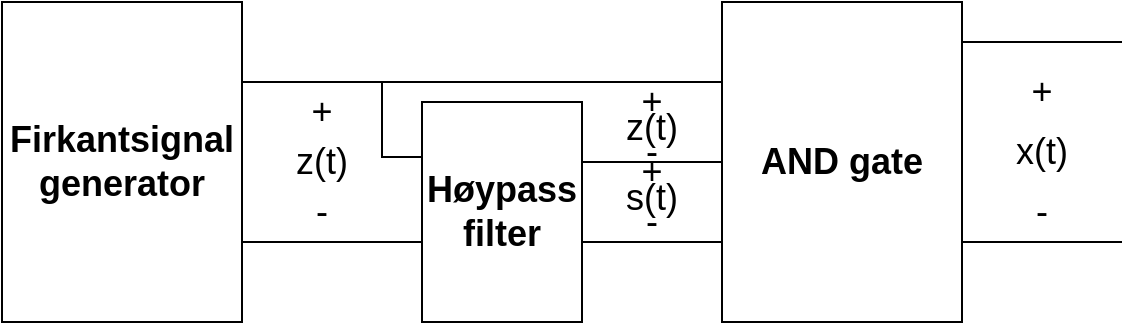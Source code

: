 <mxfile version="19.0.1" type="device"><diagram id="wdDMFW6WXILO4Mtjyrg5" name="Page-1"><mxGraphModel dx="981" dy="624" grid="1" gridSize="10" guides="1" tooltips="1" connect="1" arrows="1" fold="1" page="1" pageScale="1" pageWidth="850" pageHeight="1100" math="0" shadow="0"><root><mxCell id="0"/><mxCell id="1" parent="0"/><mxCell id="6Tsot79Zfx1mPhMtSC-D-8" style="edgeStyle=orthogonalEdgeStyle;rounded=0;orthogonalLoop=1;jettySize=auto;html=1;exitX=1;exitY=0.75;exitDx=0;exitDy=0;entryX=0;entryY=0.5;entryDx=0;entryDy=0;fontSize=18;endArrow=none;endFill=0;" edge="1" parent="1" source="6Tsot79Zfx1mPhMtSC-D-2" target="6Tsot79Zfx1mPhMtSC-D-4"><mxGeometry relative="1" as="geometry"><Array as="points"><mxPoint x="410" y="400"/></Array></mxGeometry></mxCell><mxCell id="6Tsot79Zfx1mPhMtSC-D-16" style="edgeStyle=orthogonalEdgeStyle;rounded=0;orthogonalLoop=1;jettySize=auto;html=1;exitX=1;exitY=0.25;exitDx=0;exitDy=0;entryX=0;entryY=0.25;entryDx=0;entryDy=0;fontSize=18;endArrow=none;endFill=0;" edge="1" parent="1" source="6Tsot79Zfx1mPhMtSC-D-2" target="6Tsot79Zfx1mPhMtSC-D-10"><mxGeometry relative="1" as="geometry"/></mxCell><mxCell id="6Tsot79Zfx1mPhMtSC-D-17" style="edgeStyle=orthogonalEdgeStyle;rounded=0;orthogonalLoop=1;jettySize=auto;html=1;exitX=1;exitY=0.5;exitDx=0;exitDy=0;entryX=0;entryY=0.25;entryDx=0;entryDy=0;fontSize=18;endArrow=none;endFill=0;" edge="1" parent="1" source="6Tsot79Zfx1mPhMtSC-D-2" target="6Tsot79Zfx1mPhMtSC-D-4"><mxGeometry relative="1" as="geometry"><Array as="points"><mxPoint x="320" y="320"/><mxPoint x="390" y="320"/><mxPoint x="390" y="358"/></Array></mxGeometry></mxCell><mxCell id="6Tsot79Zfx1mPhMtSC-D-2" value="&lt;b&gt;&lt;font style=&quot;font-size: 18px;&quot;&gt;Firkantsignal generator&lt;/font&gt;&lt;/b&gt;" style="rounded=0;whiteSpace=wrap;html=1;" vertex="1" parent="1"><mxGeometry x="200" y="280" width="120" height="160" as="geometry"/></mxCell><mxCell id="6Tsot79Zfx1mPhMtSC-D-11" style="edgeStyle=orthogonalEdgeStyle;rounded=0;orthogonalLoop=1;jettySize=auto;html=1;exitX=1;exitY=0.75;exitDx=0;exitDy=0;entryX=0;entryY=0.75;entryDx=0;entryDy=0;fontSize=18;endArrow=none;endFill=0;" edge="1" parent="1" source="6Tsot79Zfx1mPhMtSC-D-4" target="6Tsot79Zfx1mPhMtSC-D-10"><mxGeometry relative="1" as="geometry"><Array as="points"><mxPoint x="490" y="400"/></Array></mxGeometry></mxCell><mxCell id="6Tsot79Zfx1mPhMtSC-D-13" style="edgeStyle=orthogonalEdgeStyle;rounded=0;orthogonalLoop=1;jettySize=auto;html=1;exitX=1;exitY=0.25;exitDx=0;exitDy=0;entryX=0;entryY=0.5;entryDx=0;entryDy=0;fontSize=18;endArrow=none;endFill=0;" edge="1" parent="1" source="6Tsot79Zfx1mPhMtSC-D-4" target="6Tsot79Zfx1mPhMtSC-D-10"><mxGeometry relative="1" as="geometry"><Array as="points"><mxPoint x="490" y="360"/></Array></mxGeometry></mxCell><mxCell id="6Tsot79Zfx1mPhMtSC-D-4" value="&lt;b&gt;Høypass filter&lt;/b&gt;" style="rounded=0;whiteSpace=wrap;html=1;fontSize=18;" vertex="1" parent="1"><mxGeometry x="410" y="330" width="80" height="110" as="geometry"/></mxCell><mxCell id="6Tsot79Zfx1mPhMtSC-D-29" style="edgeStyle=orthogonalEdgeStyle;rounded=0;orthogonalLoop=1;jettySize=auto;html=1;exitX=1;exitY=0.75;exitDx=0;exitDy=0;fontSize=18;endArrow=none;endFill=0;" edge="1" parent="1" source="6Tsot79Zfx1mPhMtSC-D-10"><mxGeometry relative="1" as="geometry"><mxPoint x="760" y="400" as="targetPoint"/></mxGeometry></mxCell><mxCell id="6Tsot79Zfx1mPhMtSC-D-30" style="edgeStyle=orthogonalEdgeStyle;rounded=0;orthogonalLoop=1;jettySize=auto;html=1;exitX=1;exitY=0.25;exitDx=0;exitDy=0;fontSize=18;endArrow=none;endFill=0;" edge="1" parent="1" source="6Tsot79Zfx1mPhMtSC-D-10"><mxGeometry relative="1" as="geometry"><mxPoint x="760" y="300" as="targetPoint"/><Array as="points"><mxPoint x="680" y="300"/><mxPoint x="760" y="300"/></Array></mxGeometry></mxCell><mxCell id="6Tsot79Zfx1mPhMtSC-D-10" value="&lt;b&gt;&lt;font style=&quot;font-size: 18px;&quot;&gt;AND gate&lt;/font&gt;&lt;/b&gt;" style="rounded=0;whiteSpace=wrap;html=1;" vertex="1" parent="1"><mxGeometry x="560" y="280" width="120" height="160" as="geometry"/></mxCell><mxCell id="6Tsot79Zfx1mPhMtSC-D-14" value="-" style="text;html=1;strokeColor=none;fillColor=none;align=center;verticalAlign=middle;whiteSpace=wrap;rounded=0;fontSize=18;" vertex="1" parent="1"><mxGeometry x="330" y="370" width="60" height="30" as="geometry"/></mxCell><mxCell id="6Tsot79Zfx1mPhMtSC-D-15" value="+" style="text;html=1;strokeColor=none;fillColor=none;align=center;verticalAlign=middle;whiteSpace=wrap;rounded=0;fontSize=18;" vertex="1" parent="1"><mxGeometry x="330" y="320" width="60" height="30" as="geometry"/></mxCell><mxCell id="6Tsot79Zfx1mPhMtSC-D-18" value="z(t)" style="text;html=1;strokeColor=none;fillColor=none;align=center;verticalAlign=middle;whiteSpace=wrap;rounded=0;fontSize=18;" vertex="1" parent="1"><mxGeometry x="330" y="345" width="60" height="30" as="geometry"/></mxCell><mxCell id="6Tsot79Zfx1mPhMtSC-D-20" value="-" style="text;html=1;strokeColor=none;fillColor=none;align=center;verticalAlign=middle;whiteSpace=wrap;rounded=0;fontSize=18;" vertex="1" parent="1"><mxGeometry x="510" y="345" width="30" height="20" as="geometry"/></mxCell><mxCell id="6Tsot79Zfx1mPhMtSC-D-21" value="+" style="text;html=1;strokeColor=none;fillColor=none;align=center;verticalAlign=middle;whiteSpace=wrap;rounded=0;fontSize=18;" vertex="1" parent="1"><mxGeometry x="510" y="320" width="30" height="20" as="geometry"/></mxCell><mxCell id="6Tsot79Zfx1mPhMtSC-D-22" value="z(t)" style="text;html=1;strokeColor=none;fillColor=none;align=center;verticalAlign=middle;whiteSpace=wrap;rounded=0;fontSize=18;" vertex="1" parent="1"><mxGeometry x="510" y="330" width="30" height="25" as="geometry"/></mxCell><mxCell id="6Tsot79Zfx1mPhMtSC-D-23" value="-" style="text;html=1;strokeColor=none;fillColor=none;align=center;verticalAlign=middle;whiteSpace=wrap;rounded=0;fontSize=18;" vertex="1" parent="1"><mxGeometry x="510" y="380" width="30" height="20" as="geometry"/></mxCell><mxCell id="6Tsot79Zfx1mPhMtSC-D-24" value="+" style="text;html=1;strokeColor=none;fillColor=none;align=center;verticalAlign=middle;whiteSpace=wrap;rounded=0;fontSize=18;" vertex="1" parent="1"><mxGeometry x="510" y="355" width="30" height="20" as="geometry"/></mxCell><mxCell id="6Tsot79Zfx1mPhMtSC-D-25" value="s(t)" style="text;html=1;strokeColor=none;fillColor=none;align=center;verticalAlign=middle;whiteSpace=wrap;rounded=0;fontSize=18;" vertex="1" parent="1"><mxGeometry x="510" y="365" width="30" height="25" as="geometry"/></mxCell><mxCell id="6Tsot79Zfx1mPhMtSC-D-26" value="-" style="text;html=1;strokeColor=none;fillColor=none;align=center;verticalAlign=middle;whiteSpace=wrap;rounded=0;fontSize=18;" vertex="1" parent="1"><mxGeometry x="690" y="370" width="60" height="30" as="geometry"/></mxCell><mxCell id="6Tsot79Zfx1mPhMtSC-D-27" value="+" style="text;html=1;strokeColor=none;fillColor=none;align=center;verticalAlign=middle;whiteSpace=wrap;rounded=0;fontSize=18;" vertex="1" parent="1"><mxGeometry x="690" y="310" width="60" height="30" as="geometry"/></mxCell><mxCell id="6Tsot79Zfx1mPhMtSC-D-28" value="x(t)" style="text;html=1;strokeColor=none;fillColor=none;align=center;verticalAlign=middle;whiteSpace=wrap;rounded=0;fontSize=18;" vertex="1" parent="1"><mxGeometry x="690" y="340" width="60" height="30" as="geometry"/></mxCell></root></mxGraphModel></diagram></mxfile>